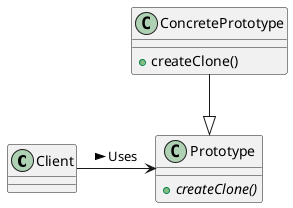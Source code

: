 @startuml

class Client {
}
class Prototype {
    +{abstract} createClone()
}
class ConcretePrototype {
    +createClone()
}

Client -> Prototype : Uses >
ConcretePrototype --|> Prototype

@enduml